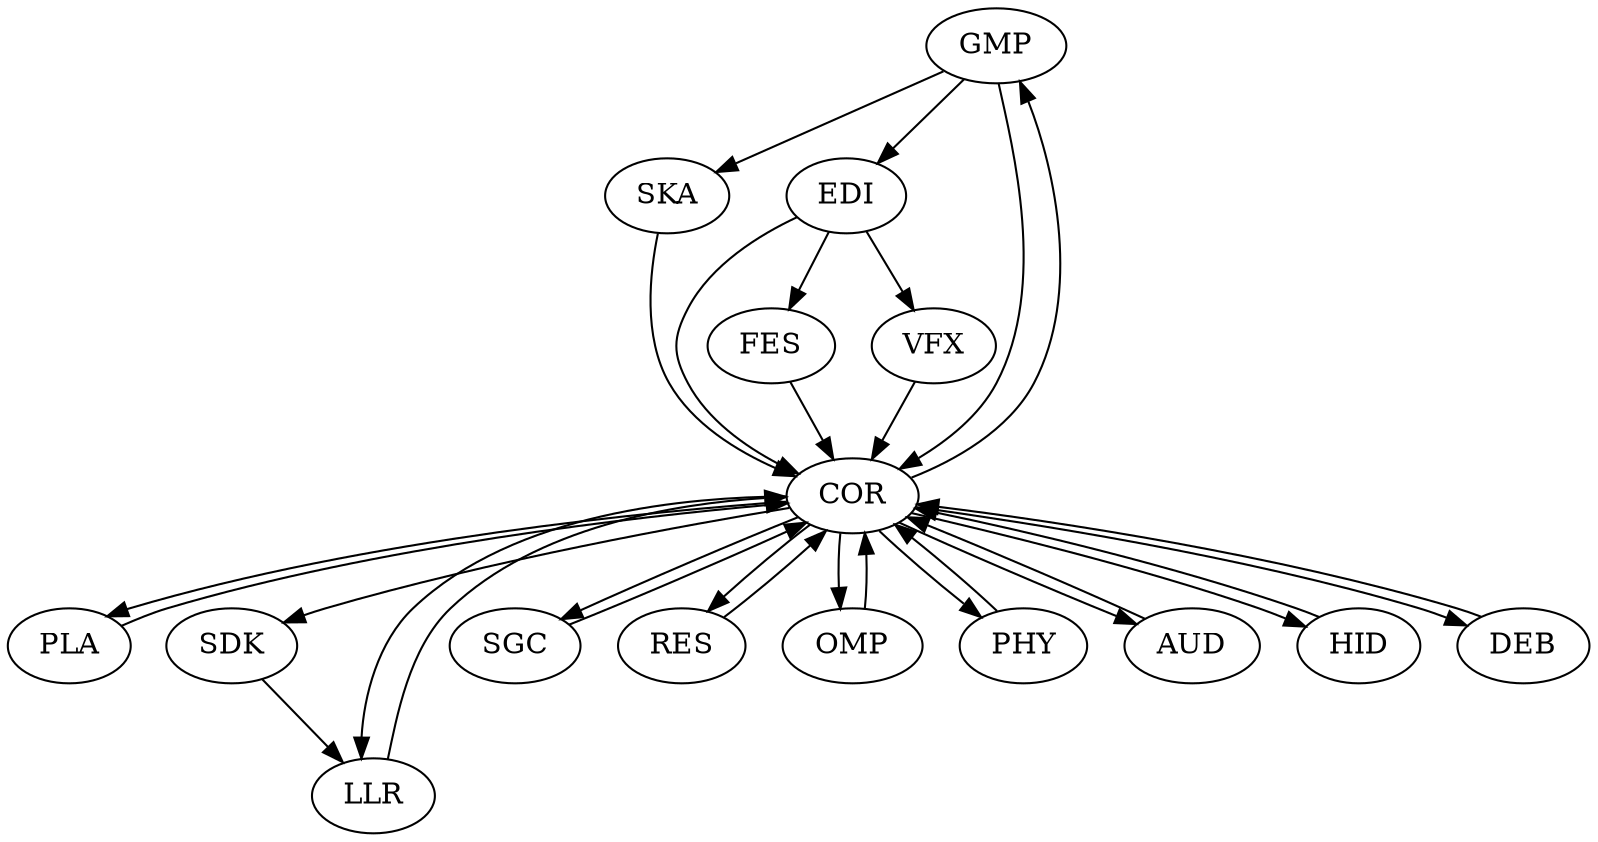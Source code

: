 digraph "source tree" {
	  "GMP" -> "SKA"
	  "GMP" -> "EDI"
    "COR" -> "GMP"
    "GMP" -> "COR"
    "EDI" -> "COR"
    "FES" -> "COR"
    "COR" -> "PLA"
    "PLA" -> "COR"
    "EDI" -> "FES"
    "EDI" -> "VFX"
    "VFX" -> "COR"
    "SKA" -> "COR"
    "COR" -> "SDK"
    "SDK" -> "LLR"
    "SGC" -> "COR"
    "COR" -> "SGC"
    "LLR" -> "COR"
    "COR" -> "LLR"
    "COR" -> "RES"
    "RES" -> "COR"
    "COR" -> "OMP"
    "OMP" -> "COR"
    "COR" -> "PHY"
    "PHY" -> "COR"
    "AUD" -> "COR"
    "COR" -> "AUD"
    "COR" -> "HID"
    "HID" -> "COR"
    "COR" -> "DEB"
    "DEB" -> "COR"
}
